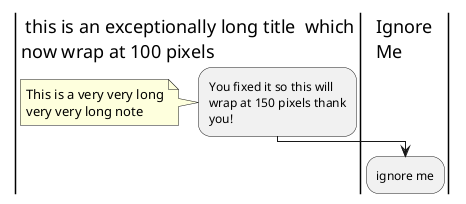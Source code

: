{
  "sha1": "3niuj8xxgmgpy5rg15xcfm6i9696gmg",
  "insertion": {
    "when": "2024-05-30T20:48:20.302Z",
    "url": "https://github.com/plantuml/plantuml/issues/104",
    "user": "plantuml@gmail.com"
  }
}
@startuml
skinparam wrapWidth 150
skinparam swimlaneWrapTitleWidth auto
 
| this is an exceptionally long title  which now wrap at 100 pixels|
:You fixed it so this will wrap at 150 pixels thank you!;
note: This is a very very long very very long note
|Ignore Me|
:ignore me;
@enduml
